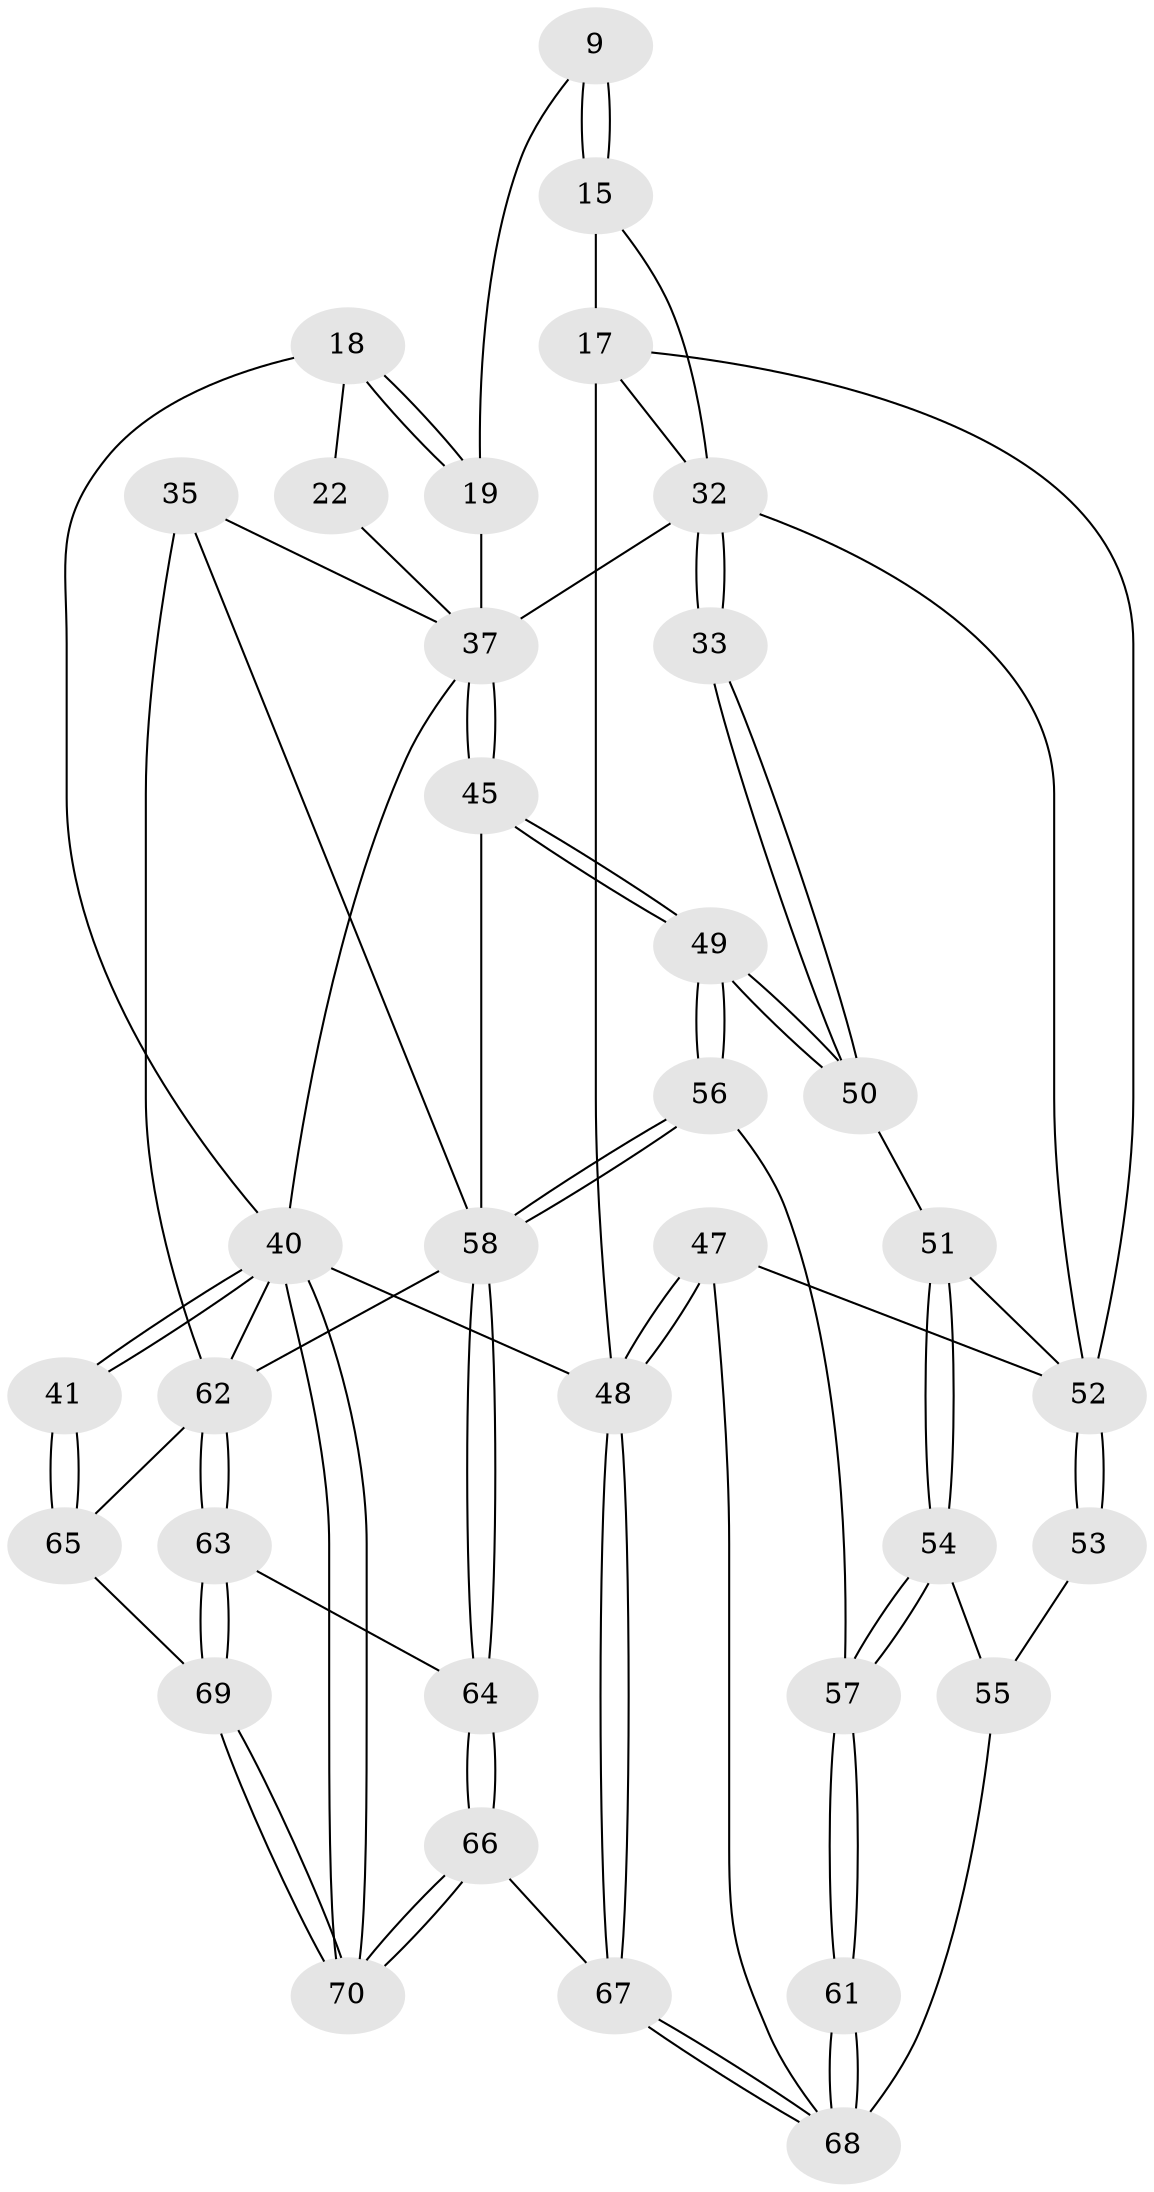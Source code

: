 // original degree distribution, {3: 0.02857142857142857, 4: 0.24285714285714285, 6: 0.21428571428571427, 5: 0.5142857142857142}
// Generated by graph-tools (version 1.1) at 2025/59/03/09/25 04:59:39]
// undirected, 35 vertices, 84 edges
graph export_dot {
graph [start="1"]
  node [color=gray90,style=filled];
  9 [pos="+0.34094917573520295+0.16422660130621514"];
  15 [pos="+0.2608841622779765+0.2532733985024312",super="+13+10"];
  17 [pos="+0+0.24311949201611513",super="+16+14"];
  18 [pos="+0.5999315731696886+0.1931698441072489",super="+3"];
  19 [pos="+0.49148111728817867+0.2347698545750456",super="+8+1"];
  22 [pos="+0.7428613682196057+0.2333455250672931"];
  32 [pos="+0.36867556917504934+0.4823928446799222",super="+24+29"];
  33 [pos="+0.36677830369318215+0.4850572477265612"];
  35 [pos="+0.7112287004631784+0.43308881719429704",super="+34"];
  37 [pos="+0.605033367214675+0.48723754781358647",super="+36"];
  40 [pos="+1+1",super="+4+38"];
  41 [pos="+1+1"];
  45 [pos="+0.6156750092418227+0.6044135687233686"];
  47 [pos="+0+1"];
  48 [pos="+0+1",super="+5"];
  49 [pos="+0.5613089514927322+0.6647389976524817"];
  50 [pos="+0.35582318799170143+0.515100779753102"];
  51 [pos="+0.353610766122029+0.5170172350119814"];
  52 [pos="+0.1441534273031832+0.52472714665505",super="+46"];
  53 [pos="+0.14929827001136226+0.6390365545055455"];
  54 [pos="+0.3187782798732154+0.668883720595371"];
  55 [pos="+0.192150019027913+0.6878494959028124"];
  56 [pos="+0.5514711856784756+0.7421559758856177"];
  57 [pos="+0.36334685994552013+0.7628801285694399"];
  58 [pos="+0.5892964139270009+0.8044493464689197",super="+43+44"];
  61 [pos="+0.35135435122423914+0.7859081307577174"];
  62 [pos="+0.8025949791024997+0.7938483955457522",super="+42"];
  63 [pos="+0.6861645744155873+0.8422465342738816"];
  64 [pos="+0.6099985040363802+0.8482428598407676"];
  65 [pos="+0.8492260679242015+0.8315395904618484"];
  66 [pos="+0.5177894209750187+1"];
  67 [pos="+0.3755839742081986+1"];
  68 [pos="+0.3405917461532876+0.9259238209684582",super="+60+59"];
  69 [pos="+0.7920396778130735+0.966028032859585"];
  70 [pos="+0.9323906996035755+1"];
  9 -- 15 [weight=2];
  9 -- 15;
  9 -- 19;
  15 -- 17 [weight=2];
  15 -- 32;
  17 -- 48 [weight=2];
  17 -- 52;
  17 -- 32;
  18 -- 19 [weight=2];
  18 -- 19;
  18 -- 22 [weight=2];
  18 -- 40;
  19 -- 37;
  22 -- 37;
  32 -- 33 [weight=2];
  32 -- 33;
  32 -- 37 [weight=2];
  32 -- 52;
  33 -- 50;
  33 -- 50;
  35 -- 37 [weight=2];
  35 -- 62;
  35 -- 58;
  37 -- 45;
  37 -- 45;
  37 -- 40;
  40 -- 41 [weight=2];
  40 -- 41;
  40 -- 70;
  40 -- 70;
  40 -- 48 [weight=2];
  40 -- 62;
  41 -- 65;
  41 -- 65;
  45 -- 49;
  45 -- 49;
  45 -- 58;
  47 -- 48;
  47 -- 48;
  47 -- 52;
  47 -- 68;
  48 -- 67;
  48 -- 67;
  49 -- 50;
  49 -- 50;
  49 -- 56;
  49 -- 56;
  50 -- 51;
  51 -- 52;
  51 -- 54;
  51 -- 54;
  52 -- 53 [weight=2];
  52 -- 53;
  53 -- 55;
  54 -- 55;
  54 -- 57;
  54 -- 57;
  55 -- 68;
  56 -- 57;
  56 -- 58;
  56 -- 58;
  57 -- 61;
  57 -- 61;
  58 -- 64;
  58 -- 64;
  58 -- 62;
  61 -- 68 [weight=2];
  61 -- 68;
  62 -- 63;
  62 -- 63;
  62 -- 65;
  63 -- 64;
  63 -- 69;
  63 -- 69;
  64 -- 66;
  64 -- 66;
  65 -- 69;
  66 -- 67;
  66 -- 70;
  66 -- 70;
  67 -- 68;
  67 -- 68;
  69 -- 70;
  69 -- 70;
}

